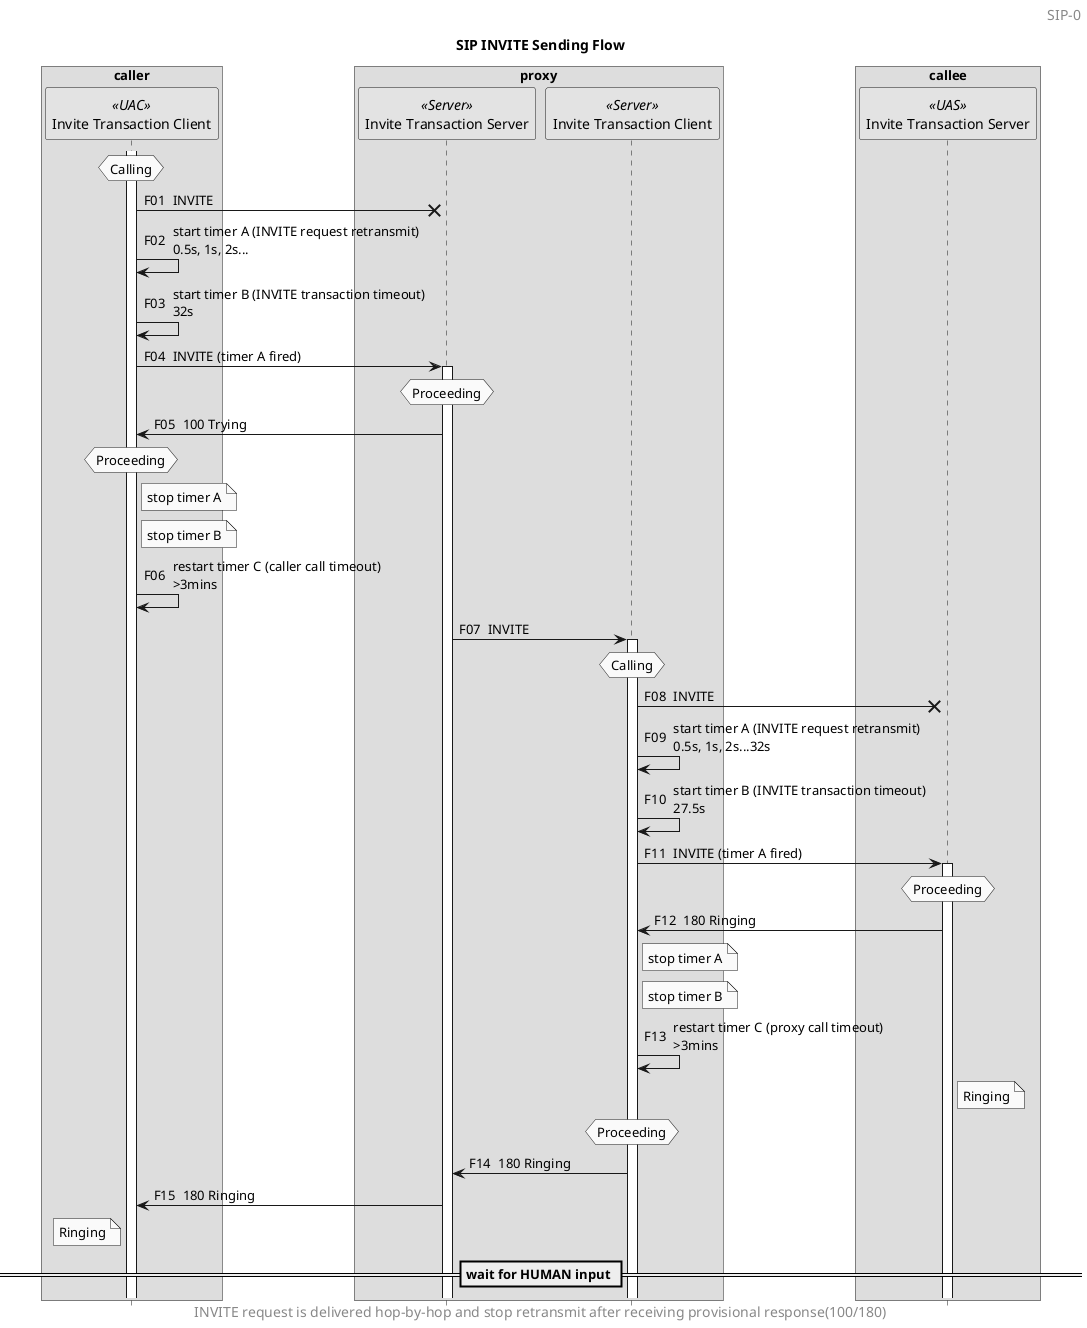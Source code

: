 @startuml
title SIP INVITE Sending Flow

skinparam monochrome true
autonumber "F00 "
hide footbox
skinparam BoxPadding 40

skinparam headerFontSize 14
'skinparam headerFontColor red
header SIP-0

box "caller"
participant "Invite Transaction Client" as UAC_ITC << UAC >>
end box

box "proxy"
participant "Invite Transaction Server" as Proxy_ITS << Server >>
participant "Invite Transaction Client" as Proxy_ITC << Server >>
end box

box "callee"
participant "Invite Transaction Server" as UAS_ITS << UAS >>
end box

'hnote over UAC_ITC: None
activate UAC_ITC
hnote over UAC_ITC: Calling
UAC_ITC ->x Proxy_ITS: INVITE
UAC_ITC -> UAC_ITC: start timer A (INVITE request retransmit)\n0.5s, 1s, 2s...
UAC_ITC -> UAC_ITC: start timer B (INVITE transaction timeout)\n32s
'hnote over Proxy_ITS: None
UAC_ITC -> Proxy_ITS: INVITE (timer A fired)
activate Proxy_ITS
hnote over Proxy_ITS: Proceeding
UAC_ITC <- Proxy_ITS: 100 Trying
hnote over UAC_ITC: Proceeding
note right of UAC_ITC: stop timer A
note right of UAC_ITC: stop timer B
UAC_ITC -> UAC_ITC: restart timer C (caller call timeout)\n>3mins
'hnote over Proxy_ITC: None
Proxy_ITS -> Proxy_ITC: INVITE
activate Proxy_ITC
hnote over Proxy_ITC: Calling
Proxy_ITC ->x UAS_ITS: INVITE
Proxy_ITC -> Proxy_ITC: start timer A (INVITE request retransmit)\n0.5s, 1s, 2s...32s
Proxy_ITC -> Proxy_ITC: start timer B (INVITE transaction timeout)\n27.5s
'hnote over UAS_ITS: None
Proxy_ITC -> UAS_ITS: INVITE (timer A fired)
activate UAS_ITS
hnote over UAS_ITS: Proceeding
Proxy_ITC <- UAS_ITS: 180 Ringing
note right of Proxy_ITC: stop timer A
note right of Proxy_ITC: stop timer B
Proxy_ITC -> Proxy_ITC: restart timer C (proxy call timeout)\n>3mins
note right of UAS_ITS: Ringing
hnote over Proxy_ITC: Proceeding
Proxy_ITS <- Proxy_ITC: 180 Ringing
UAC_ITC <- Proxy_ITS: 180 Ringing
note left of UAC_ITC: Ringing
== wait for HUMAN input ==

skinparam footerFontSize 14
'skinparam footerFontColor red
footer INVITE request is delivered hop-by-hop and stop retransmit after receiving provisional response(100/180)

@enduml